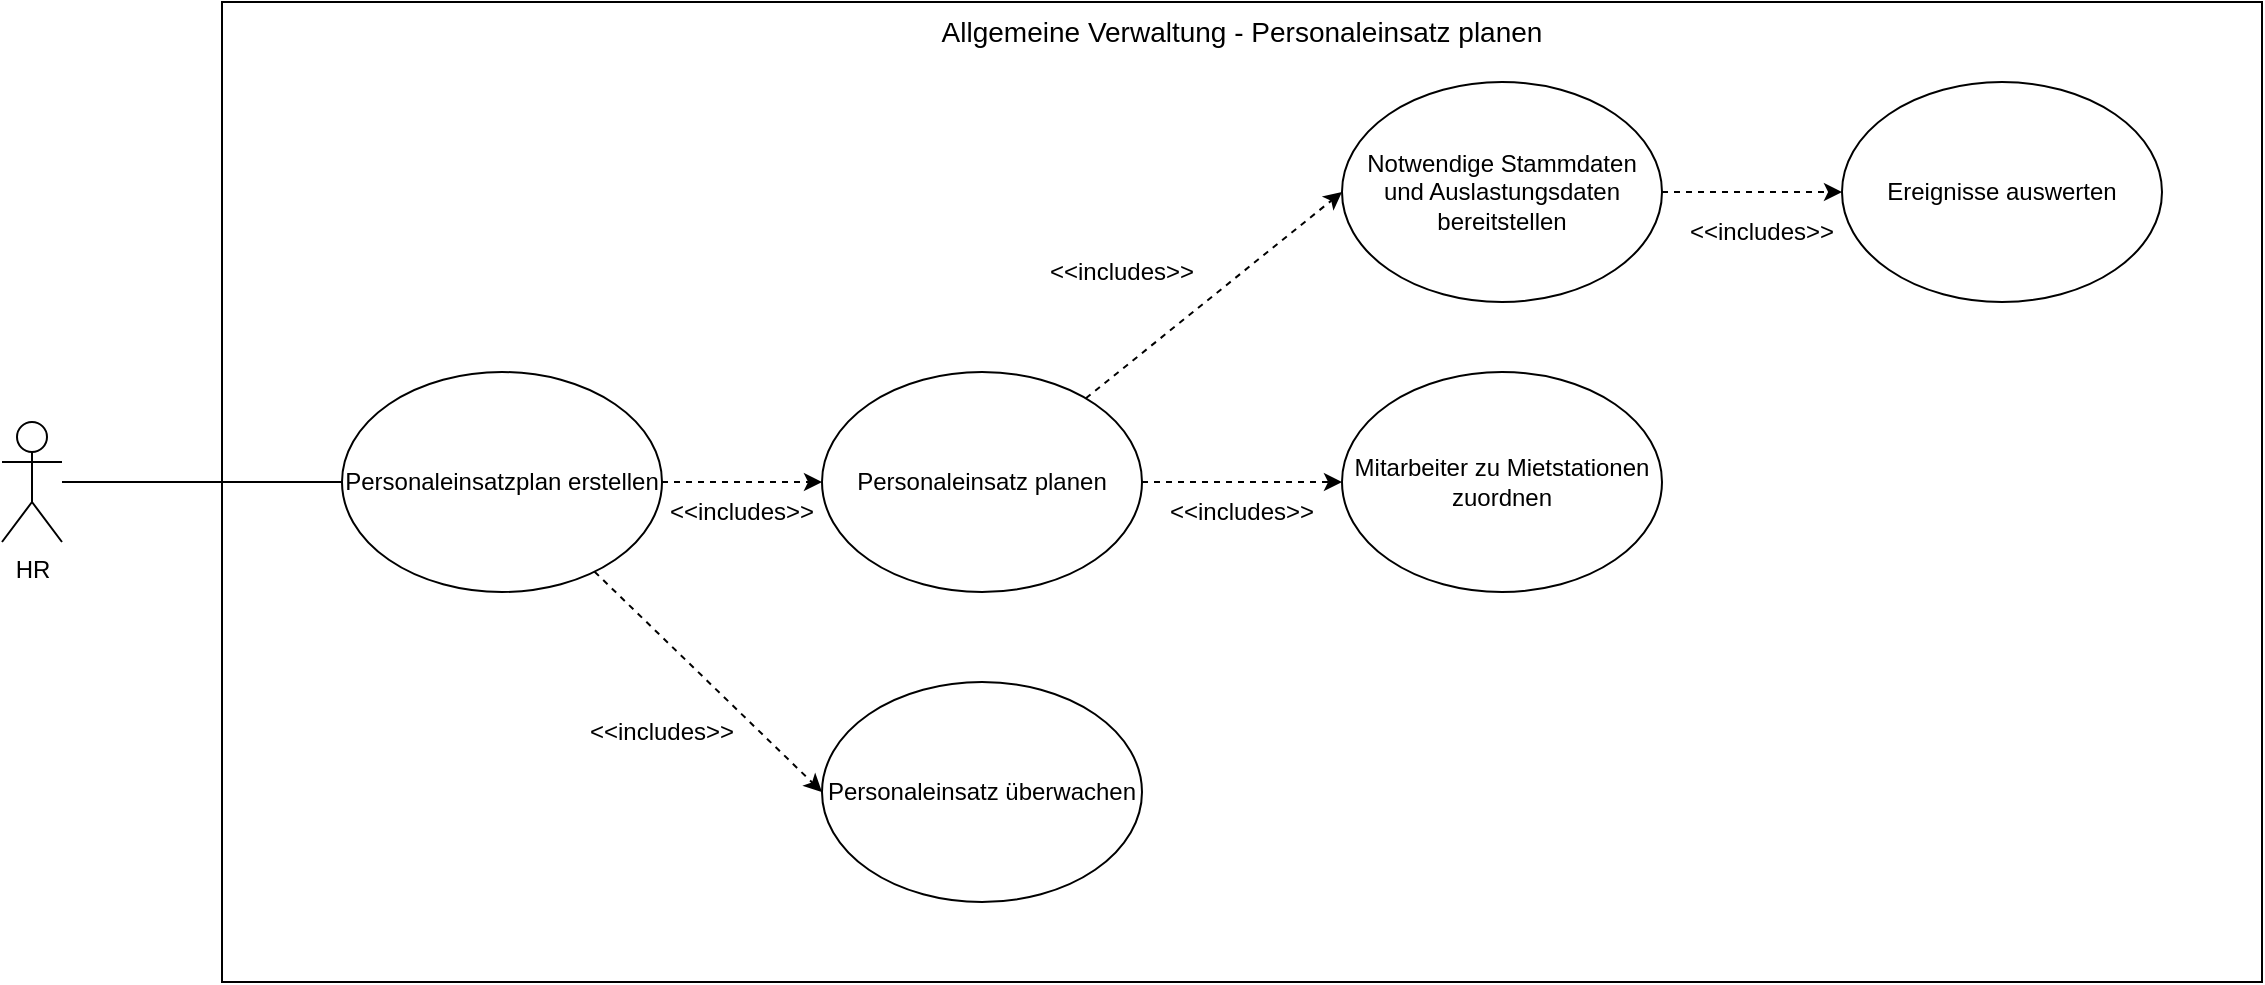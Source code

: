 <mxfile version="16.1.2" type="device"><diagram id="rWbYprW9HPqFm0baPvF3" name="Page-1"><mxGraphModel dx="1740" dy="1098" grid="1" gridSize="10" guides="1" tooltips="1" connect="1" arrows="1" fold="1" page="1" pageScale="1" pageWidth="1169" pageHeight="827" math="0" shadow="0"><root><mxCell id="0"/><mxCell id="1" parent="0"/><mxCell id="LwwEj-3nrfgpdPbPtU6o-1" value="&lt;font style=&quot;font-size: 14px&quot;&gt;Allgemeine Verwaltung - Personaleinsatz planen&lt;/font&gt;" style="rounded=0;whiteSpace=wrap;html=1;verticalAlign=top;" parent="1" vertex="1"><mxGeometry x="129" y="40" width="1020" height="490" as="geometry"/></mxCell><mxCell id="LwwEj-3nrfgpdPbPtU6o-2" style="edgeStyle=none;rounded=0;orthogonalLoop=1;jettySize=auto;html=1;entryX=0;entryY=0.5;entryDx=0;entryDy=0;fontSize=12;endArrow=none;endFill=0;" parent="1" source="LwwEj-3nrfgpdPbPtU6o-3" edge="1"><mxGeometry relative="1" as="geometry"><mxPoint x="189" y="280" as="targetPoint"/></mxGeometry></mxCell><mxCell id="LwwEj-3nrfgpdPbPtU6o-3" value="HR" style="shape=umlActor;verticalLabelPosition=bottom;verticalAlign=top;html=1;outlineConnect=0;" parent="1" vertex="1"><mxGeometry x="19" y="250" width="30" height="60" as="geometry"/></mxCell><mxCell id="LwwEj-3nrfgpdPbPtU6o-44" style="edgeStyle=none;rounded=0;orthogonalLoop=1;jettySize=auto;html=1;entryX=0;entryY=0.5;entryDx=0;entryDy=0;dashed=1;fontSize=12;startArrow=none;startFill=0;endArrow=classic;endFill=1;" parent="1" source="LwwEj-3nrfgpdPbPtU6o-31" target="LwwEj-3nrfgpdPbPtU6o-35" edge="1"><mxGeometry relative="1" as="geometry"/></mxCell><mxCell id="LwwEj-3nrfgpdPbPtU6o-45" style="edgeStyle=none;rounded=0;orthogonalLoop=1;jettySize=auto;html=1;entryX=0;entryY=0.5;entryDx=0;entryDy=0;dashed=1;fontSize=12;startArrow=none;startFill=0;endArrow=classic;endFill=1;" parent="1" source="LwwEj-3nrfgpdPbPtU6o-31" target="LwwEj-3nrfgpdPbPtU6o-36" edge="1"><mxGeometry relative="1" as="geometry"/></mxCell><mxCell id="LwwEj-3nrfgpdPbPtU6o-31" value="Personaleinsatzplan erstellen" style="ellipse;whiteSpace=wrap;html=1;fontSize=12;" parent="1" vertex="1"><mxGeometry x="189" y="225" width="160" height="110" as="geometry"/></mxCell><mxCell id="LwwEj-3nrfgpdPbPtU6o-49" style="edgeStyle=none;rounded=0;orthogonalLoop=1;jettySize=auto;html=1;entryX=0;entryY=0.5;entryDx=0;entryDy=0;dashed=1;fontSize=12;startArrow=none;startFill=0;endArrow=classic;endFill=1;" parent="1" source="LwwEj-3nrfgpdPbPtU6o-34" target="LwwEj-3nrfgpdPbPtU6o-48" edge="1"><mxGeometry relative="1" as="geometry"/></mxCell><mxCell id="LwwEj-3nrfgpdPbPtU6o-34" value="Notwendige Stammdaten und Auslastungsdaten bereitstellen" style="ellipse;whiteSpace=wrap;html=1;fontSize=12;" parent="1" vertex="1"><mxGeometry x="689" y="80" width="160" height="110" as="geometry"/></mxCell><mxCell id="LwwEj-3nrfgpdPbPtU6o-40" style="edgeStyle=none;rounded=0;orthogonalLoop=1;jettySize=auto;html=1;entryX=0;entryY=0.5;entryDx=0;entryDy=0;dashed=1;fontSize=12;startArrow=none;startFill=0;endArrow=classic;endFill=1;" parent="1" source="LwwEj-3nrfgpdPbPtU6o-35" target="LwwEj-3nrfgpdPbPtU6o-34" edge="1"><mxGeometry relative="1" as="geometry"/></mxCell><mxCell id="LwwEj-3nrfgpdPbPtU6o-42" style="edgeStyle=none;rounded=0;orthogonalLoop=1;jettySize=auto;html=1;entryX=0;entryY=0.5;entryDx=0;entryDy=0;dashed=1;fontSize=12;startArrow=none;startFill=0;endArrow=classic;endFill=1;" parent="1" source="LwwEj-3nrfgpdPbPtU6o-35" target="LwwEj-3nrfgpdPbPtU6o-39" edge="1"><mxGeometry relative="1" as="geometry"/></mxCell><mxCell id="LwwEj-3nrfgpdPbPtU6o-35" value="Personaleinsatz planen" style="ellipse;whiteSpace=wrap;html=1;fontSize=12;" parent="1" vertex="1"><mxGeometry x="429" y="225" width="160" height="110" as="geometry"/></mxCell><mxCell id="LwwEj-3nrfgpdPbPtU6o-36" value="Personaleinsatz überwachen" style="ellipse;whiteSpace=wrap;html=1;fontSize=12;" parent="1" vertex="1"><mxGeometry x="429" y="380" width="160" height="110" as="geometry"/></mxCell><mxCell id="LwwEj-3nrfgpdPbPtU6o-39" value="Mitarbeiter zu Mietstationen zuordnen" style="ellipse;whiteSpace=wrap;html=1;fontSize=12;" parent="1" vertex="1"><mxGeometry x="689" y="225" width="160" height="110" as="geometry"/></mxCell><mxCell id="LwwEj-3nrfgpdPbPtU6o-41" value="&amp;lt;&amp;lt;includes&amp;gt;&amp;gt;" style="text;html=1;strokeColor=none;fillColor=none;align=center;verticalAlign=middle;whiteSpace=wrap;rounded=0;fontSize=12;" parent="1" vertex="1"><mxGeometry x="549" y="160" width="60" height="30" as="geometry"/></mxCell><mxCell id="LwwEj-3nrfgpdPbPtU6o-43" value="&amp;lt;&amp;lt;includes&amp;gt;&amp;gt;" style="text;html=1;strokeColor=none;fillColor=none;align=center;verticalAlign=middle;whiteSpace=wrap;rounded=0;fontSize=12;" parent="1" vertex="1"><mxGeometry x="609" y="280" width="60" height="30" as="geometry"/></mxCell><mxCell id="LwwEj-3nrfgpdPbPtU6o-46" value="&amp;lt;&amp;lt;includes&amp;gt;&amp;gt;" style="text;html=1;strokeColor=none;fillColor=none;align=center;verticalAlign=middle;whiteSpace=wrap;rounded=0;fontSize=12;" parent="1" vertex="1"><mxGeometry x="359" y="280" width="60" height="30" as="geometry"/></mxCell><mxCell id="LwwEj-3nrfgpdPbPtU6o-47" value="&amp;lt;&amp;lt;includes&amp;gt;&amp;gt;" style="text;html=1;strokeColor=none;fillColor=none;align=center;verticalAlign=middle;whiteSpace=wrap;rounded=0;fontSize=12;" parent="1" vertex="1"><mxGeometry x="319" y="390" width="60" height="30" as="geometry"/></mxCell><mxCell id="LwwEj-3nrfgpdPbPtU6o-48" value="Ereignisse auswerten" style="ellipse;whiteSpace=wrap;html=1;fontSize=12;" parent="1" vertex="1"><mxGeometry x="939" y="80" width="160" height="110" as="geometry"/></mxCell><mxCell id="LwwEj-3nrfgpdPbPtU6o-51" value="&amp;lt;&amp;lt;includes&amp;gt;&amp;gt;" style="text;html=1;strokeColor=none;fillColor=none;align=center;verticalAlign=middle;whiteSpace=wrap;rounded=0;fontSize=12;" parent="1" vertex="1"><mxGeometry x="869" y="140" width="60" height="30" as="geometry"/></mxCell></root></mxGraphModel></diagram></mxfile>